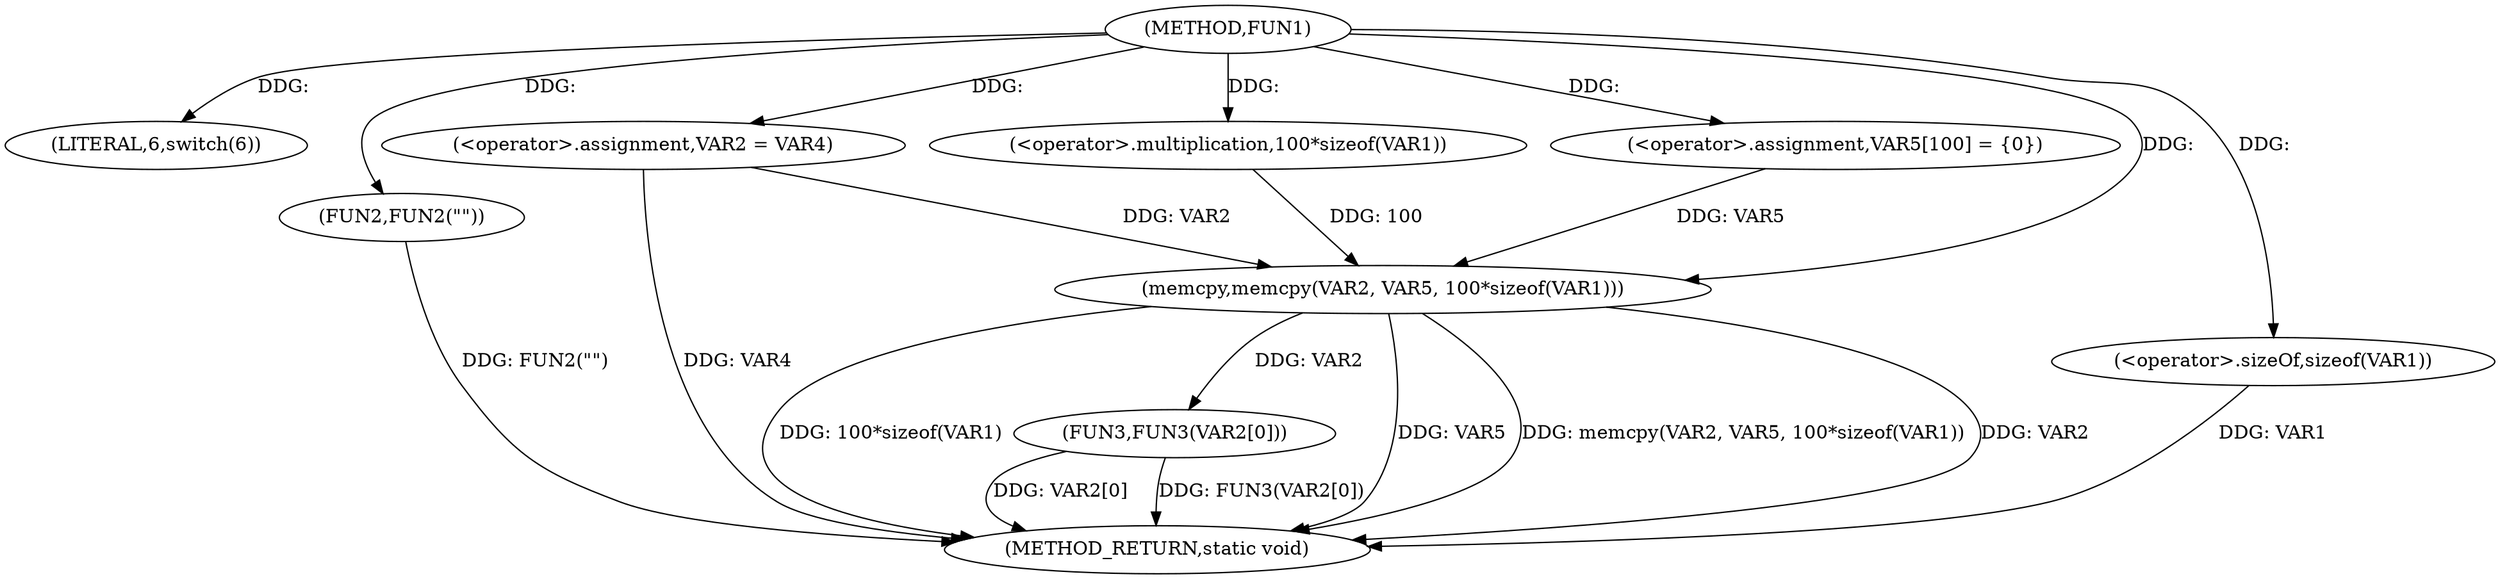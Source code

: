 digraph FUN1 {  
"1000100" [label = "(METHOD,FUN1)" ]
"1000132" [label = "(METHOD_RETURN,static void)" ]
"1000106" [label = "(LITERAL,6,switch(6))" ]
"1000109" [label = "(<operator>.assignment,VAR2 = VAR4)" ]
"1000114" [label = "(FUN2,FUN2(\"\"))" ]
"1000119" [label = "(<operator>.assignment,VAR5[100] = {0})" ]
"1000121" [label = "(memcpy,memcpy(VAR2, VAR5, 100*sizeof(VAR1)))" ]
"1000124" [label = "(<operator>.multiplication,100*sizeof(VAR1))" ]
"1000126" [label = "(<operator>.sizeOf,sizeof(VAR1))" ]
"1000128" [label = "(FUN3,FUN3(VAR2[0]))" ]
  "1000114" -> "1000132"  [ label = "DDG: FUN2(\"\")"] 
  "1000121" -> "1000132"  [ label = "DDG: VAR5"] 
  "1000128" -> "1000132"  [ label = "DDG: VAR2[0]"] 
  "1000121" -> "1000132"  [ label = "DDG: memcpy(VAR2, VAR5, 100*sizeof(VAR1))"] 
  "1000126" -> "1000132"  [ label = "DDG: VAR1"] 
  "1000121" -> "1000132"  [ label = "DDG: VAR2"] 
  "1000128" -> "1000132"  [ label = "DDG: FUN3(VAR2[0])"] 
  "1000109" -> "1000132"  [ label = "DDG: VAR4"] 
  "1000121" -> "1000132"  [ label = "DDG: 100*sizeof(VAR1)"] 
  "1000100" -> "1000106"  [ label = "DDG: "] 
  "1000100" -> "1000109"  [ label = "DDG: "] 
  "1000100" -> "1000114"  [ label = "DDG: "] 
  "1000100" -> "1000119"  [ label = "DDG: "] 
  "1000109" -> "1000121"  [ label = "DDG: VAR2"] 
  "1000100" -> "1000121"  [ label = "DDG: "] 
  "1000119" -> "1000121"  [ label = "DDG: VAR5"] 
  "1000124" -> "1000121"  [ label = "DDG: 100"] 
  "1000100" -> "1000124"  [ label = "DDG: "] 
  "1000100" -> "1000126"  [ label = "DDG: "] 
  "1000121" -> "1000128"  [ label = "DDG: VAR2"] 
}
